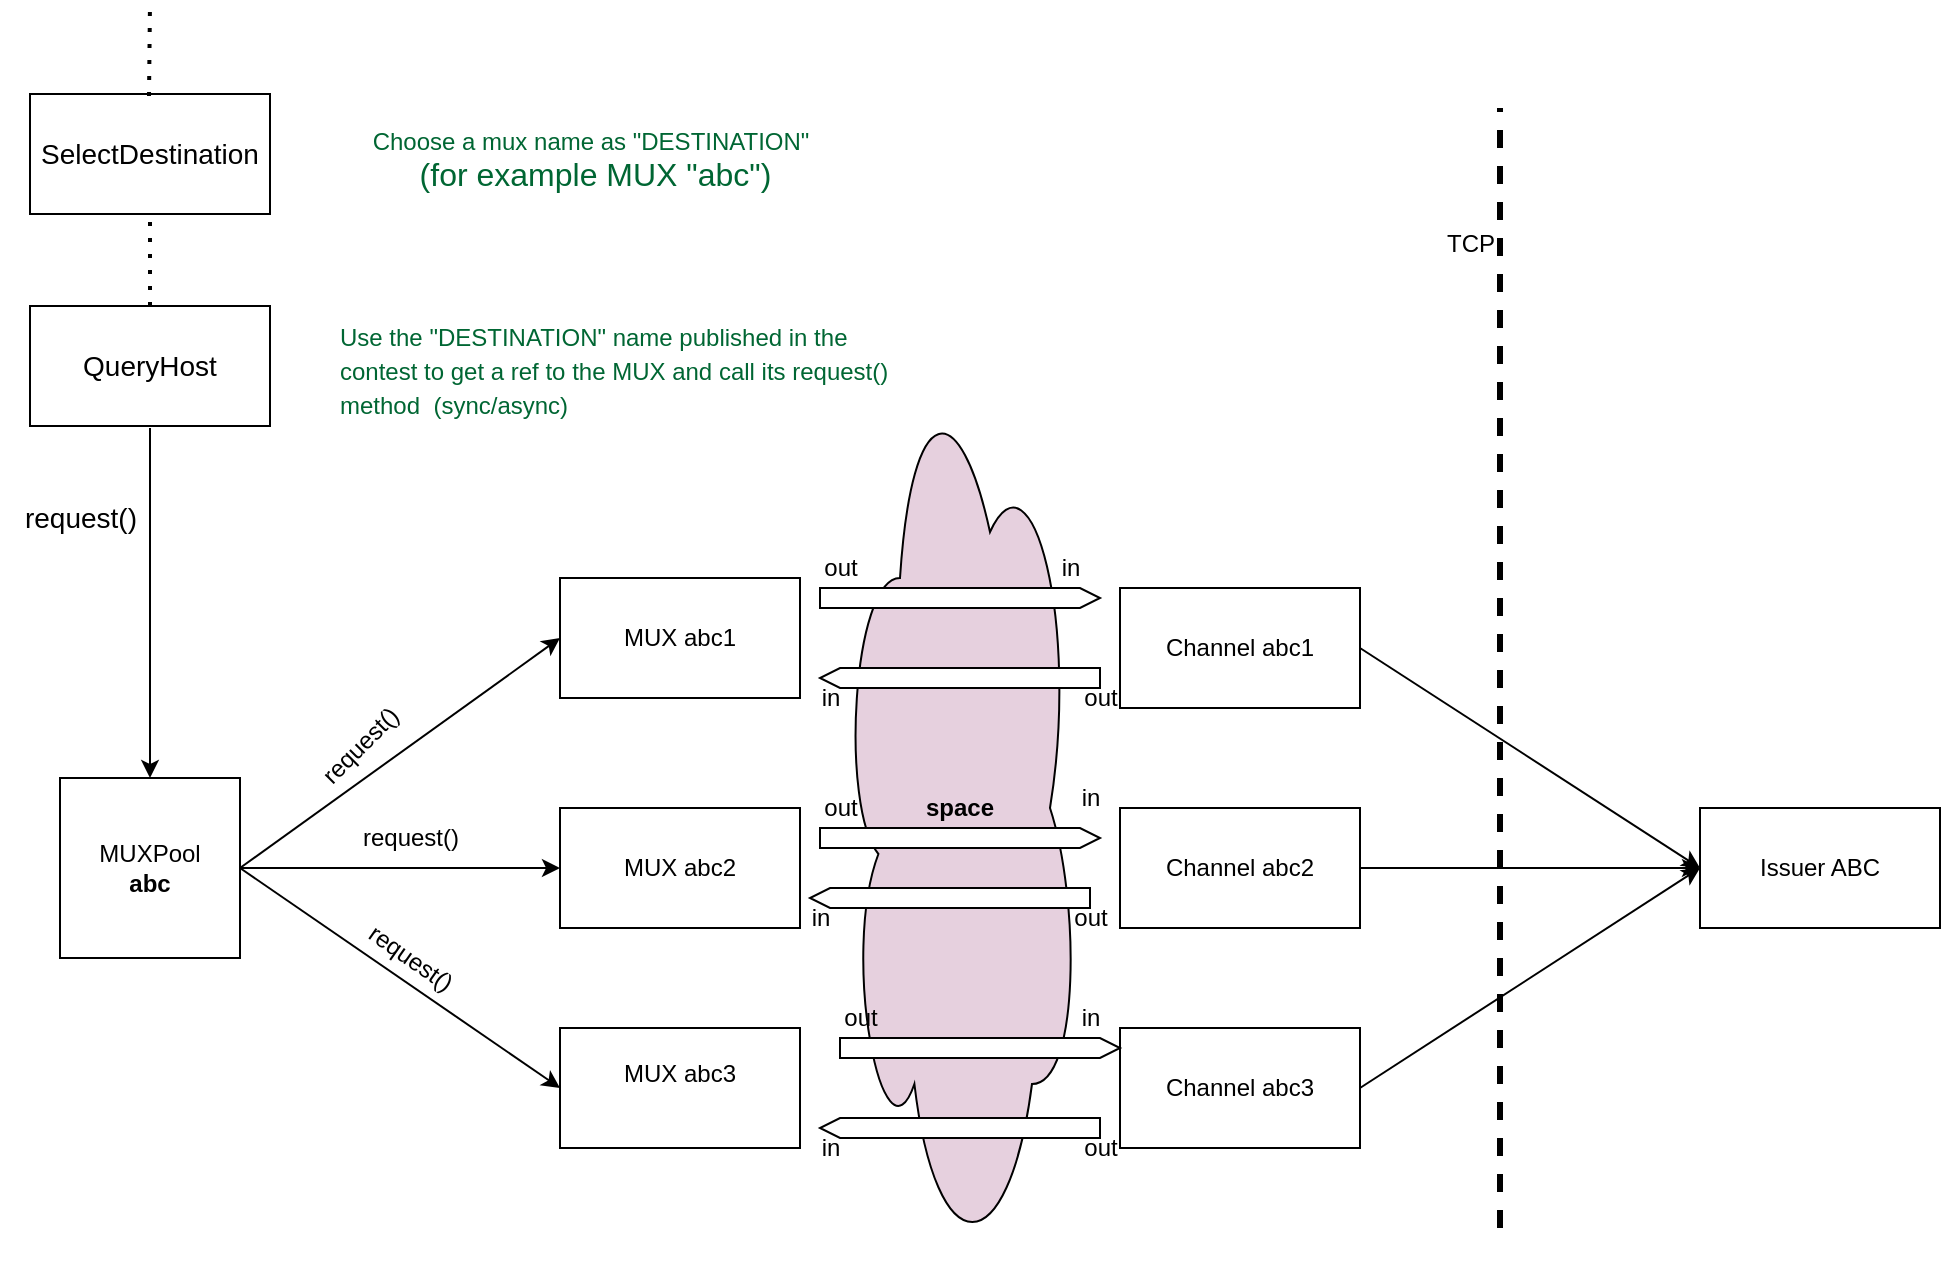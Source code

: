 <mxfile version="20.3.0" type="device"><diagram id="AAi8AlQd40vCVn8v8jhC" name="Page-1"><mxGraphModel dx="2095" dy="1154" grid="1" gridSize="10" guides="1" tooltips="1" connect="1" arrows="1" fold="1" page="1" pageScale="1" pageWidth="1100" pageHeight="850" math="0" shadow="0"><root><mxCell id="0"/><mxCell id="1" parent="0"/><mxCell id="1ntXn3Z_H9m2y3EPTd-5-13" value="&lt;b&gt;space&lt;/b&gt;" style="ellipse;shape=cloud;whiteSpace=wrap;html=1;fillColor=#E6D0DE;" vertex="1" parent="1"><mxGeometry x="470" y="340" width="120" height="460" as="geometry"/></mxCell><mxCell id="1ntXn3Z_H9m2y3EPTd-5-1" value="MUX abc1" style="rounded=0;whiteSpace=wrap;html=1;" vertex="1" parent="1"><mxGeometry x="330" y="455" width="120" height="60" as="geometry"/></mxCell><mxCell id="1ntXn3Z_H9m2y3EPTd-5-3" value="MUX abc2" style="rounded=0;whiteSpace=wrap;html=1;" vertex="1" parent="1"><mxGeometry x="330" y="570" width="120" height="60" as="geometry"/></mxCell><mxCell id="1ntXn3Z_H9m2y3EPTd-5-4" value="&lt;div&gt;MUX abc3&lt;/div&gt;&lt;div&gt;&lt;br&gt;&lt;/div&gt;" style="rounded=0;whiteSpace=wrap;html=1;" vertex="1" parent="1"><mxGeometry x="330" y="680" width="120" height="60" as="geometry"/></mxCell><mxCell id="1ntXn3Z_H9m2y3EPTd-5-6" value="Channel abc1" style="rounded=0;whiteSpace=wrap;html=1;" vertex="1" parent="1"><mxGeometry x="610" y="460" width="120" height="60" as="geometry"/></mxCell><mxCell id="1ntXn3Z_H9m2y3EPTd-5-7" value="Issuer ABC" style="whiteSpace=wrap;html=1;" vertex="1" parent="1"><mxGeometry x="900" y="570" width="120" height="60" as="geometry"/></mxCell><mxCell id="1ntXn3Z_H9m2y3EPTd-5-8" value="Channel abc2" style="rounded=0;whiteSpace=wrap;html=1;" vertex="1" parent="1"><mxGeometry x="610" y="570" width="120" height="60" as="geometry"/></mxCell><mxCell id="1ntXn3Z_H9m2y3EPTd-5-9" value="Channel abc3" style="rounded=0;whiteSpace=wrap;html=1;" vertex="1" parent="1"><mxGeometry x="610" y="680" width="120" height="60" as="geometry"/></mxCell><mxCell id="1ntXn3Z_H9m2y3EPTd-5-10" value="" style="endArrow=classic;html=1;rounded=0;exitX=1;exitY=0.5;exitDx=0;exitDy=0;entryX=0;entryY=0.5;entryDx=0;entryDy=0;" edge="1" parent="1" source="1ntXn3Z_H9m2y3EPTd-5-6" target="1ntXn3Z_H9m2y3EPTd-5-7"><mxGeometry width="50" height="50" relative="1" as="geometry"><mxPoint x="480" y="940" as="sourcePoint"/><mxPoint x="530" y="890" as="targetPoint"/></mxGeometry></mxCell><mxCell id="1ntXn3Z_H9m2y3EPTd-5-11" value="" style="endArrow=classic;html=1;rounded=0;exitX=1;exitY=0.5;exitDx=0;exitDy=0;entryX=0;entryY=0.5;entryDx=0;entryDy=0;" edge="1" parent="1" source="1ntXn3Z_H9m2y3EPTd-5-8" target="1ntXn3Z_H9m2y3EPTd-5-7"><mxGeometry width="50" height="50" relative="1" as="geometry"><mxPoint x="740" y="500" as="sourcePoint"/><mxPoint x="910" y="610" as="targetPoint"/></mxGeometry></mxCell><mxCell id="1ntXn3Z_H9m2y3EPTd-5-12" value="" style="endArrow=classic;html=1;rounded=0;exitX=1;exitY=0.5;exitDx=0;exitDy=0;" edge="1" parent="1" source="1ntXn3Z_H9m2y3EPTd-5-9"><mxGeometry width="50" height="50" relative="1" as="geometry"><mxPoint x="750" y="510" as="sourcePoint"/><mxPoint x="900" y="600" as="targetPoint"/></mxGeometry></mxCell><mxCell id="1ntXn3Z_H9m2y3EPTd-5-17" value="out" style="text;html=1;align=center;verticalAlign=middle;resizable=0;points=[];autosize=1;strokeColor=none;fillColor=none;" vertex="1" parent="1"><mxGeometry x="450" y="435" width="40" height="30" as="geometry"/></mxCell><mxCell id="1ntXn3Z_H9m2y3EPTd-5-19" value="" style="group" vertex="1" connectable="0" parent="1"><mxGeometry x="460" y="435" width="140" height="35" as="geometry"/></mxCell><mxCell id="1ntXn3Z_H9m2y3EPTd-5-16" value="" style="html=1;shadow=0;dashed=0;align=center;verticalAlign=middle;shape=mxgraph.arrows2.arrow;dy=0;dx=10;notch=0;" vertex="1" parent="1ntXn3Z_H9m2y3EPTd-5-19"><mxGeometry y="25" width="140" height="10" as="geometry"/></mxCell><mxCell id="1ntXn3Z_H9m2y3EPTd-5-18" value="in" style="text;html=1;align=center;verticalAlign=middle;resizable=0;points=[];autosize=1;strokeColor=none;fillColor=none;" vertex="1" parent="1ntXn3Z_H9m2y3EPTd-5-19"><mxGeometry x="110" width="30" height="30" as="geometry"/></mxCell><mxCell id="1ntXn3Z_H9m2y3EPTd-5-26" value="out" style="text;html=1;align=center;verticalAlign=middle;resizable=0;points=[];autosize=1;strokeColor=none;fillColor=none;" vertex="1" parent="1"><mxGeometry x="450" y="555" width="40" height="30" as="geometry"/></mxCell><mxCell id="1ntXn3Z_H9m2y3EPTd-5-27" value="" style="html=1;shadow=0;dashed=0;align=center;verticalAlign=middle;shape=mxgraph.arrows2.arrow;dy=0;dx=10;notch=0;" vertex="1" parent="1"><mxGeometry x="460" y="580" width="140" height="10" as="geometry"/></mxCell><mxCell id="1ntXn3Z_H9m2y3EPTd-5-28" value="in" style="text;html=1;align=center;verticalAlign=middle;resizable=0;points=[];autosize=1;strokeColor=none;fillColor=none;" vertex="1" parent="1"><mxGeometry x="580" y="550" width="30" height="30" as="geometry"/></mxCell><mxCell id="1ntXn3Z_H9m2y3EPTd-5-29" value="out" style="text;html=1;align=center;verticalAlign=middle;resizable=0;points=[];autosize=1;strokeColor=none;fillColor=none;" vertex="1" parent="1"><mxGeometry x="460" y="660" width="40" height="30" as="geometry"/></mxCell><mxCell id="1ntXn3Z_H9m2y3EPTd-5-30" value="" style="html=1;shadow=0;dashed=0;align=center;verticalAlign=middle;shape=mxgraph.arrows2.arrow;dy=0;dx=10;notch=0;" vertex="1" parent="1"><mxGeometry x="470" y="685" width="140" height="10" as="geometry"/></mxCell><mxCell id="1ntXn3Z_H9m2y3EPTd-5-31" value="in" style="text;html=1;align=center;verticalAlign=middle;resizable=0;points=[];autosize=1;strokeColor=none;fillColor=none;" vertex="1" parent="1"><mxGeometry x="580" y="660" width="30" height="30" as="geometry"/></mxCell><mxCell id="1ntXn3Z_H9m2y3EPTd-5-32" value="" style="group;rotation=-180;" vertex="1" connectable="0" parent="1"><mxGeometry x="460" y="500" width="160" height="40" as="geometry"/></mxCell><mxCell id="1ntXn3Z_H9m2y3EPTd-5-33" value="" style="html=1;shadow=0;dashed=0;align=center;verticalAlign=middle;shape=mxgraph.arrows2.arrow;dy=0;dx=10;notch=0;rotation=-180;" vertex="1" parent="1ntXn3Z_H9m2y3EPTd-5-32"><mxGeometry width="140" height="10" as="geometry"/></mxCell><mxCell id="1ntXn3Z_H9m2y3EPTd-5-37" value="in" style="text;html=1;align=center;verticalAlign=middle;resizable=0;points=[];autosize=1;strokeColor=none;fillColor=none;" vertex="1" parent="1ntXn3Z_H9m2y3EPTd-5-32"><mxGeometry x="-10" width="30" height="30" as="geometry"/></mxCell><mxCell id="1ntXn3Z_H9m2y3EPTd-5-36" value="out" style="text;html=1;align=center;verticalAlign=middle;resizable=0;points=[];autosize=1;strokeColor=none;fillColor=none;" vertex="1" parent="1ntXn3Z_H9m2y3EPTd-5-32"><mxGeometry x="120" width="40" height="30" as="geometry"/></mxCell><mxCell id="1ntXn3Z_H9m2y3EPTd-5-38" value="" style="html=1;shadow=0;dashed=0;align=center;verticalAlign=middle;shape=mxgraph.arrows2.arrow;dy=0;dx=10;notch=0;rotation=-180;" vertex="1" parent="1"><mxGeometry x="455" y="610" width="140" height="10" as="geometry"/></mxCell><mxCell id="1ntXn3Z_H9m2y3EPTd-5-39" value="in" style="text;html=1;align=center;verticalAlign=middle;resizable=0;points=[];autosize=1;strokeColor=none;fillColor=none;" vertex="1" parent="1"><mxGeometry x="445" y="610" width="30" height="30" as="geometry"/></mxCell><mxCell id="1ntXn3Z_H9m2y3EPTd-5-40" value="out" style="text;html=1;align=center;verticalAlign=middle;resizable=0;points=[];autosize=1;strokeColor=none;fillColor=none;" vertex="1" parent="1"><mxGeometry x="575" y="610" width="40" height="30" as="geometry"/></mxCell><mxCell id="1ntXn3Z_H9m2y3EPTd-5-41" value="" style="html=1;shadow=0;dashed=0;align=center;verticalAlign=middle;shape=mxgraph.arrows2.arrow;dy=0;dx=10;notch=0;rotation=-180;" vertex="1" parent="1"><mxGeometry x="460" y="725" width="140" height="10" as="geometry"/></mxCell><mxCell id="1ntXn3Z_H9m2y3EPTd-5-42" value="in" style="text;html=1;align=center;verticalAlign=middle;resizable=0;points=[];autosize=1;strokeColor=none;fillColor=none;" vertex="1" parent="1"><mxGeometry x="450" y="725" width="30" height="30" as="geometry"/></mxCell><mxCell id="1ntXn3Z_H9m2y3EPTd-5-43" value="out" style="text;html=1;align=center;verticalAlign=middle;resizable=0;points=[];autosize=1;strokeColor=none;fillColor=none;" vertex="1" parent="1"><mxGeometry x="580" y="725" width="40" height="30" as="geometry"/></mxCell><mxCell id="1ntXn3Z_H9m2y3EPTd-5-44" value="TCP" style="text;html=1;align=center;verticalAlign=middle;resizable=0;points=[];autosize=1;strokeColor=none;fillColor=none;" vertex="1" parent="1"><mxGeometry x="760" y="273" width="50" height="30" as="geometry"/></mxCell><mxCell id="1ntXn3Z_H9m2y3EPTd-5-46" value="&lt;div&gt;MUXPool&lt;/div&gt;&lt;div&gt;&lt;b&gt;abc&lt;/b&gt;&lt;br&gt;&lt;/div&gt;" style="whiteSpace=wrap;html=1;aspect=fixed;fillColor=#FFFFFF;" vertex="1" parent="1"><mxGeometry x="80" y="555" width="90" height="90" as="geometry"/></mxCell><mxCell id="1ntXn3Z_H9m2y3EPTd-5-54" value="" style="group;rotation=-15;" vertex="1" connectable="0" parent="1"><mxGeometry x="192.189" y="509.02" width="75.622" height="60.981" as="geometry"/></mxCell><mxCell id="1ntXn3Z_H9m2y3EPTd-5-63" value="" style="group;rotation=-15;" vertex="1" connectable="0" parent="1ntXn3Z_H9m2y3EPTd-5-54"><mxGeometry width="75.622" height="60.981" as="geometry"/></mxCell><mxCell id="1ntXn3Z_H9m2y3EPTd-5-47" value="" style="endArrow=classic;html=1;rounded=0;exitX=1;exitY=0.5;exitDx=0;exitDy=0;entryX=0;entryY=0.5;entryDx=0;entryDy=0;" edge="1" parent="1ntXn3Z_H9m2y3EPTd-5-63" source="1ntXn3Z_H9m2y3EPTd-5-46" target="1ntXn3Z_H9m2y3EPTd-5-1"><mxGeometry width="50" height="50" relative="1" as="geometry"><mxPoint x="382" y="348" as="sourcePoint"/><mxPoint x="417" y="286" as="targetPoint"/></mxGeometry></mxCell><mxCell id="1ntXn3Z_H9m2y3EPTd-5-48" value="request()" style="text;html=1;align=center;verticalAlign=middle;resizable=0;points=[];autosize=1;strokeColor=none;fillColor=none;rotation=-45;" vertex="1" parent="1ntXn3Z_H9m2y3EPTd-5-63"><mxGeometry x="3" y="15" width="70" height="30" as="geometry"/></mxCell><mxCell id="1ntXn3Z_H9m2y3EPTd-5-67" value="" style="endArrow=classic;html=1;rounded=0;exitX=1;exitY=0.5;exitDx=0;exitDy=0;entryX=0;entryY=0.5;entryDx=0;entryDy=0;" edge="1" parent="1" source="1ntXn3Z_H9m2y3EPTd-5-46" target="1ntXn3Z_H9m2y3EPTd-5-3"><mxGeometry width="50" height="50" relative="1" as="geometry"><mxPoint x="490" y="930" as="sourcePoint"/><mxPoint x="540" y="880" as="targetPoint"/></mxGeometry></mxCell><mxCell id="1ntXn3Z_H9m2y3EPTd-5-76" value="request()" style="text;html=1;align=center;verticalAlign=middle;resizable=0;points=[];autosize=1;strokeColor=none;fillColor=none;" vertex="1" parent="1"><mxGeometry x="220" y="570" width="70" height="30" as="geometry"/></mxCell><mxCell id="1ntXn3Z_H9m2y3EPTd-5-77" value="" style="endArrow=classic;html=1;rounded=0;exitX=1;exitY=0.5;exitDx=0;exitDy=0;entryX=0;entryY=0.5;entryDx=0;entryDy=0;" edge="1" parent="1" source="1ntXn3Z_H9m2y3EPTd-5-46" target="1ntXn3Z_H9m2y3EPTd-5-4"><mxGeometry width="50" height="50" relative="1" as="geometry"><mxPoint x="180" y="610" as="sourcePoint"/><mxPoint x="340" y="610" as="targetPoint"/></mxGeometry></mxCell><mxCell id="1ntXn3Z_H9m2y3EPTd-5-78" value="request()" style="text;html=1;align=center;verticalAlign=middle;resizable=0;points=[];autosize=1;strokeColor=none;fillColor=none;rotation=35;" vertex="1" parent="1"><mxGeometry x="220" y="630" width="70" height="30" as="geometry"/></mxCell><mxCell id="1ntXn3Z_H9m2y3EPTd-5-82" value="&lt;font style=&quot;font-size: 14px;&quot;&gt;SelectDestination&lt;/font&gt;" style="rounded=0;whiteSpace=wrap;html=1;fillColor=#FFFFFF;" vertex="1" parent="1"><mxGeometry x="65" y="213" width="120" height="60" as="geometry"/></mxCell><mxCell id="1ntXn3Z_H9m2y3EPTd-5-83" value="&lt;font style=&quot;font-size: 14px;&quot;&gt;QueryHost&lt;/font&gt;" style="rounded=0;whiteSpace=wrap;html=1;fillColor=#FFFFFF;" vertex="1" parent="1"><mxGeometry x="65" y="319" width="120" height="60" as="geometry"/></mxCell><mxCell id="1ntXn3Z_H9m2y3EPTd-5-84" value="" style="endArrow=classic;html=1;rounded=0;fontSize=14;entryX=0.5;entryY=0;entryDx=0;entryDy=0;" edge="1" parent="1" target="1ntXn3Z_H9m2y3EPTd-5-46"><mxGeometry width="50" height="50" relative="1" as="geometry"><mxPoint x="125" y="380" as="sourcePoint"/><mxPoint x="570" y="540" as="targetPoint"/></mxGeometry></mxCell><mxCell id="1ntXn3Z_H9m2y3EPTd-5-85" value="request()" style="text;html=1;align=center;verticalAlign=middle;resizable=0;points=[];autosize=1;strokeColor=none;fillColor=none;fontSize=14;" vertex="1" parent="1"><mxGeometry x="50" y="410" width="80" height="30" as="geometry"/></mxCell><mxCell id="1ntXn3Z_H9m2y3EPTd-5-86" value="" style="endArrow=none;dashed=1;html=1;dashPattern=1 3;strokeWidth=2;rounded=0;fontSize=14;exitX=0.5;exitY=0;exitDx=0;exitDy=0;" edge="1" parent="1" source="1ntXn3Z_H9m2y3EPTd-5-83"><mxGeometry width="50" height="50" relative="1" as="geometry"><mxPoint x="120" y="309" as="sourcePoint"/><mxPoint x="125" y="277" as="targetPoint"/></mxGeometry></mxCell><mxCell id="1ntXn3Z_H9m2y3EPTd-5-87" value="" style="endArrow=none;dashed=1;html=1;dashPattern=1 3;strokeWidth=2;rounded=0;fontSize=14;exitX=0.5;exitY=0;exitDx=0;exitDy=0;" edge="1" parent="1"><mxGeometry width="50" height="50" relative="1" as="geometry"><mxPoint x="124.5" y="214" as="sourcePoint"/><mxPoint x="125" y="167" as="targetPoint"/></mxGeometry></mxCell><mxCell id="1ntXn3Z_H9m2y3EPTd-5-88" value="&lt;div&gt;&lt;font style=&quot;font-size: 12px;&quot; color=&quot;#006633&quot;&gt;Choose a mux name as &quot;DESTINATION&quot;&lt;/font&gt;&lt;/div&gt;&lt;div&gt;&lt;font size=&quot;3&quot; color=&quot;#006633&quot;&gt;&amp;nbsp;(for example MUX &quot;abc&quot;)&lt;/font&gt;&lt;/div&gt;" style="text;html=1;align=center;verticalAlign=middle;resizable=0;points=[];autosize=1;strokeColor=none;fillColor=none;fontSize=14;" vertex="1" parent="1"><mxGeometry x="225" y="220" width="240" height="50" as="geometry"/></mxCell><mxCell id="1ntXn3Z_H9m2y3EPTd-5-89" value="&lt;font style=&quot;font-size: 12px;&quot;&gt;Use the &quot;DESTINATION&quot; name published in the contest to get a ref to the MUX and call its request() method&amp;nbsp; (sync/async)&lt;/font&gt;" style="text;whiteSpace=wrap;html=1;fontSize=14;fontColor=#006633;" vertex="1" parent="1"><mxGeometry x="218" y="319" width="290" height="60" as="geometry"/></mxCell><mxCell id="1ntXn3Z_H9m2y3EPTd-5-90" value="" style="endArrow=none;dashed=1;html=1;rounded=0;fontSize=14;fontColor=#006633;strokeWidth=3;" edge="1" parent="1"><mxGeometry width="50" height="50" relative="1" as="geometry"><mxPoint x="800" y="780" as="sourcePoint"/><mxPoint x="800" y="220" as="targetPoint"/></mxGeometry></mxCell></root></mxGraphModel></diagram></mxfile>